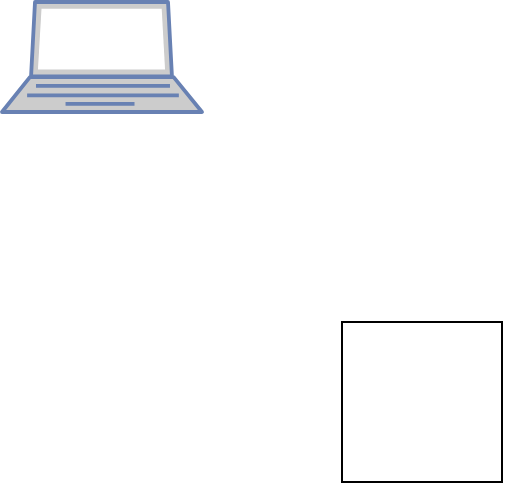 <mxfile version="15.7.4" type="github"><diagram id="QXj9HEIM7uQC3Bw4fQPh" name="Page-1"><mxGraphModel dx="1422" dy="754" grid="1" gridSize="10" guides="1" tooltips="1" connect="1" arrows="1" fold="1" page="1" pageScale="1" pageWidth="827" pageHeight="1169" math="0" shadow="0"><root><mxCell id="0"/><mxCell id="1" parent="0"/><mxCell id="0D96mpCILTYQif86FrYe-1" value="" style="whiteSpace=wrap;html=1;aspect=fixed;" parent="1" vertex="1"><mxGeometry x="370" y="350" width="80" height="80" as="geometry"/></mxCell><mxCell id="J0RFdN2FZWGY959sFUkA-1" value="" style="fontColor=#0066CC;verticalAlign=top;verticalLabelPosition=bottom;labelPosition=center;align=center;html=1;outlineConnect=0;fillColor=#CCCCCC;strokeColor=#6881B3;gradientColor=none;gradientDirection=north;strokeWidth=2;shape=mxgraph.networks.laptop;" parent="1" vertex="1"><mxGeometry x="200" y="190" width="100" height="55" as="geometry"/></mxCell></root></mxGraphModel></diagram></mxfile>